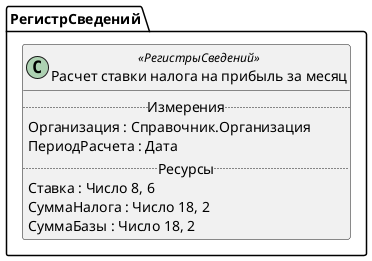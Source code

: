 ﻿@startuml РасчетСтавкиНалогаНаПрибыльЗаМесяц
'!include templates.wsd
'..\include templates.wsd
class РегистрСведений.РасчетСтавкиНалогаНаПрибыльЗаМесяц as "Расчет ставки налога на прибыль за месяц" <<РегистрыСведений>>
{
..Измерения..
Организация : Справочник.Организация
ПериодРасчета : Дата
..Ресурсы..
Ставка : Число 8, 6
СуммаНалога : Число 18, 2
СуммаБазы : Число 18, 2
}
@enduml
